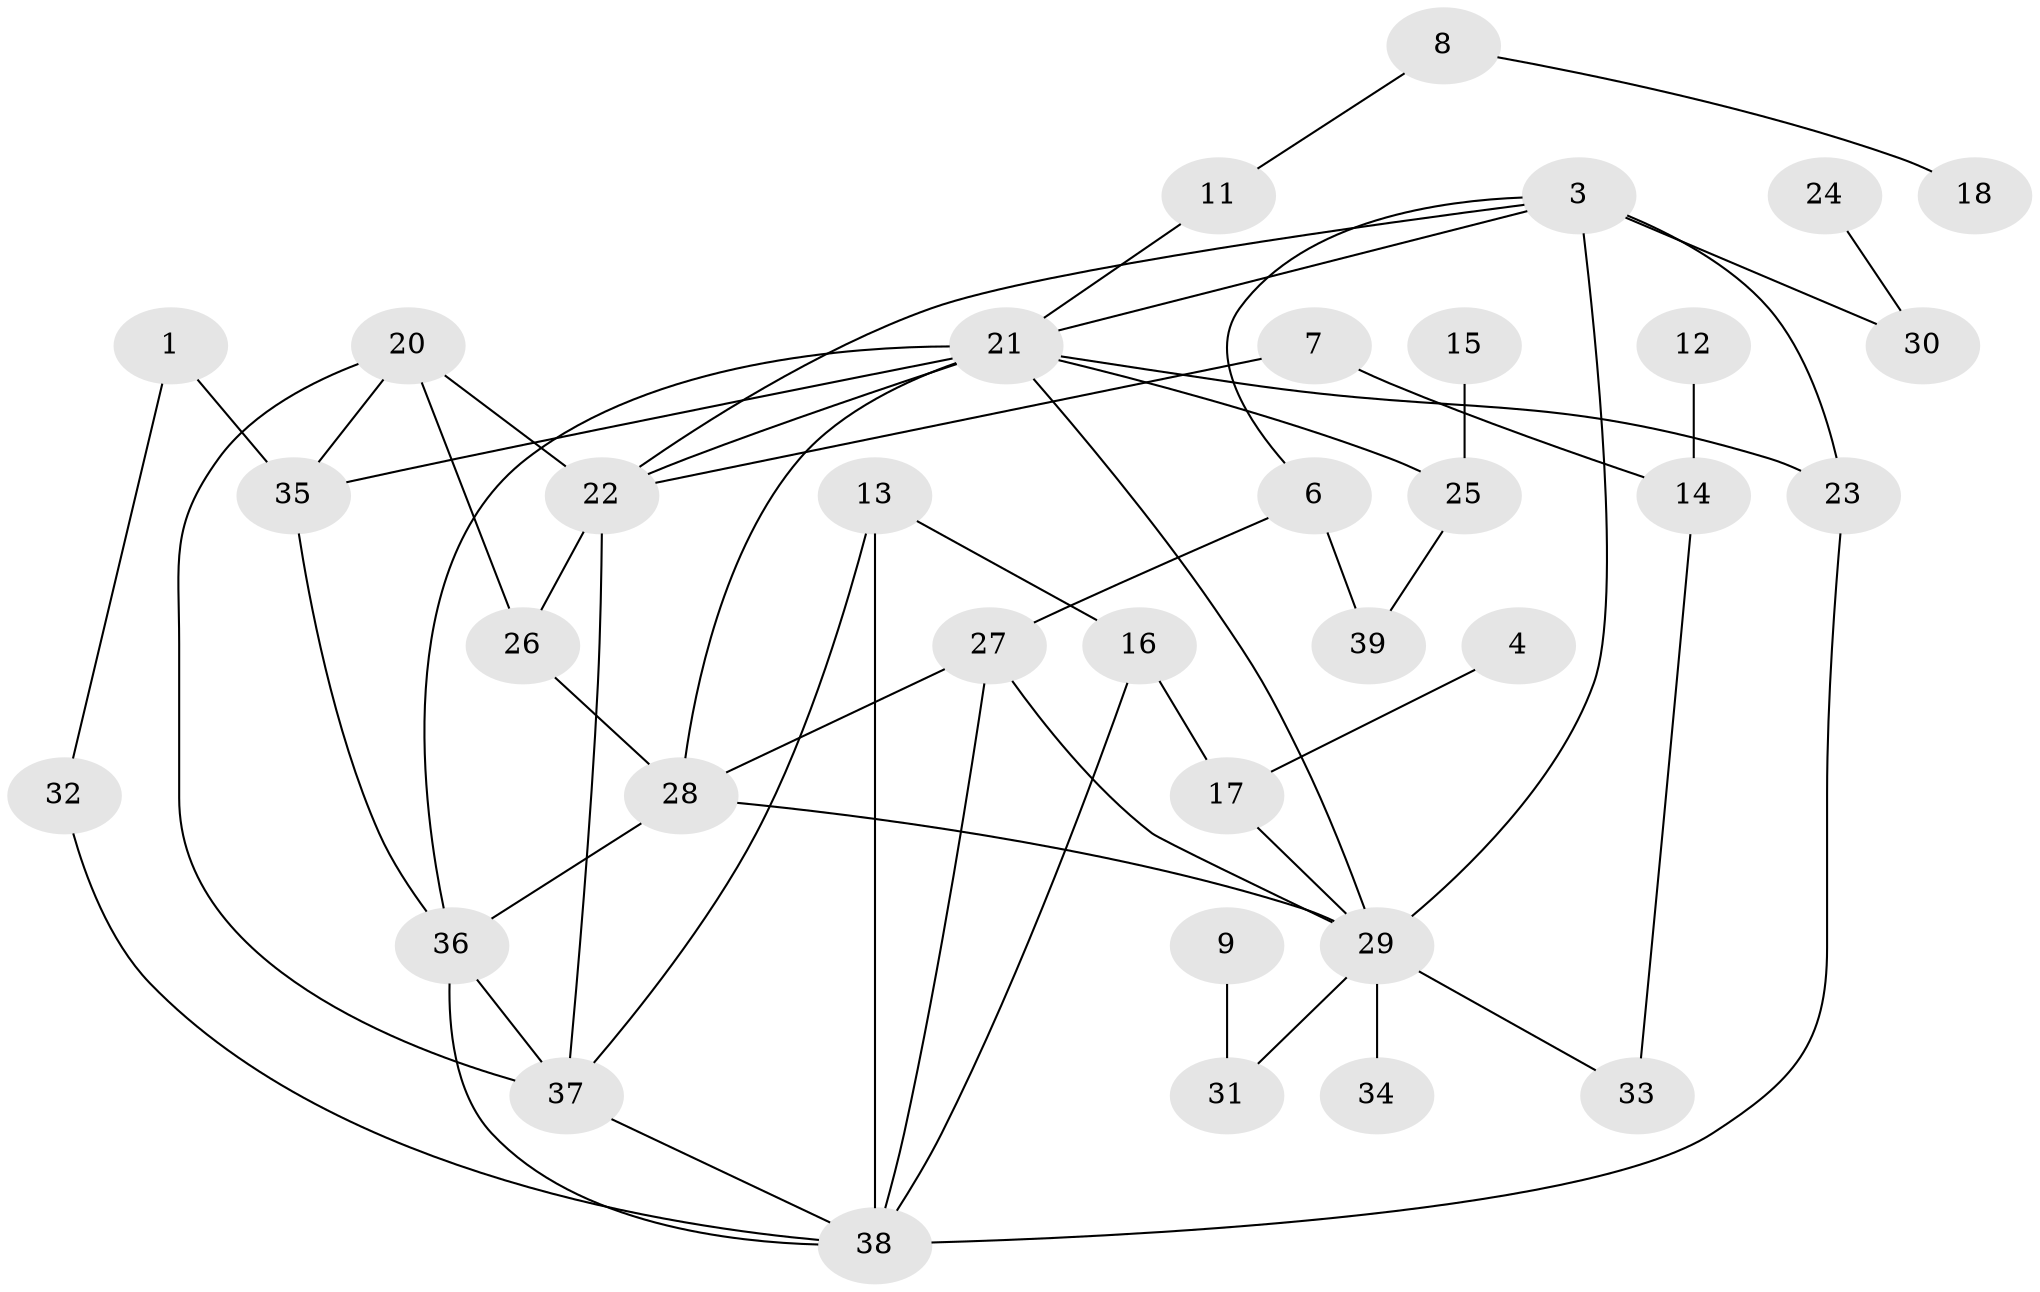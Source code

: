 // original degree distribution, {5: 0.07692307692307693, 3: 0.20512820512820512, 1: 0.24358974358974358, 2: 0.2948717948717949, 4: 0.10256410256410256, 0: 0.038461538461538464, 8: 0.02564102564102564, 7: 0.01282051282051282}
// Generated by graph-tools (version 1.1) at 2025/00/03/09/25 03:00:41]
// undirected, 35 vertices, 56 edges
graph export_dot {
graph [start="1"]
  node [color=gray90,style=filled];
  1;
  3;
  4;
  6;
  7;
  8;
  9;
  11;
  12;
  13;
  14;
  15;
  16;
  17;
  18;
  20;
  21;
  22;
  23;
  24;
  25;
  26;
  27;
  28;
  29;
  30;
  31;
  32;
  33;
  34;
  35;
  36;
  37;
  38;
  39;
  1 -- 32 [weight=1.0];
  1 -- 35 [weight=1.0];
  3 -- 6 [weight=1.0];
  3 -- 21 [weight=1.0];
  3 -- 22 [weight=1.0];
  3 -- 23 [weight=2.0];
  3 -- 29 [weight=1.0];
  3 -- 30 [weight=1.0];
  4 -- 17 [weight=1.0];
  6 -- 27 [weight=1.0];
  6 -- 39 [weight=1.0];
  7 -- 14 [weight=1.0];
  7 -- 22 [weight=1.0];
  8 -- 11 [weight=1.0];
  8 -- 18 [weight=1.0];
  9 -- 31 [weight=1.0];
  11 -- 21 [weight=1.0];
  12 -- 14 [weight=1.0];
  13 -- 16 [weight=1.0];
  13 -- 37 [weight=1.0];
  13 -- 38 [weight=1.0];
  14 -- 33 [weight=1.0];
  15 -- 25 [weight=1.0];
  16 -- 17 [weight=1.0];
  16 -- 38 [weight=1.0];
  17 -- 29 [weight=1.0];
  20 -- 22 [weight=2.0];
  20 -- 26 [weight=1.0];
  20 -- 35 [weight=1.0];
  20 -- 37 [weight=1.0];
  21 -- 22 [weight=1.0];
  21 -- 23 [weight=1.0];
  21 -- 25 [weight=1.0];
  21 -- 28 [weight=2.0];
  21 -- 29 [weight=1.0];
  21 -- 35 [weight=1.0];
  21 -- 36 [weight=1.0];
  22 -- 26 [weight=1.0];
  22 -- 37 [weight=1.0];
  23 -- 38 [weight=1.0];
  24 -- 30 [weight=1.0];
  25 -- 39 [weight=1.0];
  26 -- 28 [weight=1.0];
  27 -- 28 [weight=1.0];
  27 -- 29 [weight=1.0];
  27 -- 38 [weight=1.0];
  28 -- 29 [weight=1.0];
  28 -- 36 [weight=1.0];
  29 -- 31 [weight=1.0];
  29 -- 33 [weight=1.0];
  29 -- 34 [weight=1.0];
  32 -- 38 [weight=1.0];
  35 -- 36 [weight=1.0];
  36 -- 37 [weight=1.0];
  36 -- 38 [weight=1.0];
  37 -- 38 [weight=1.0];
}
